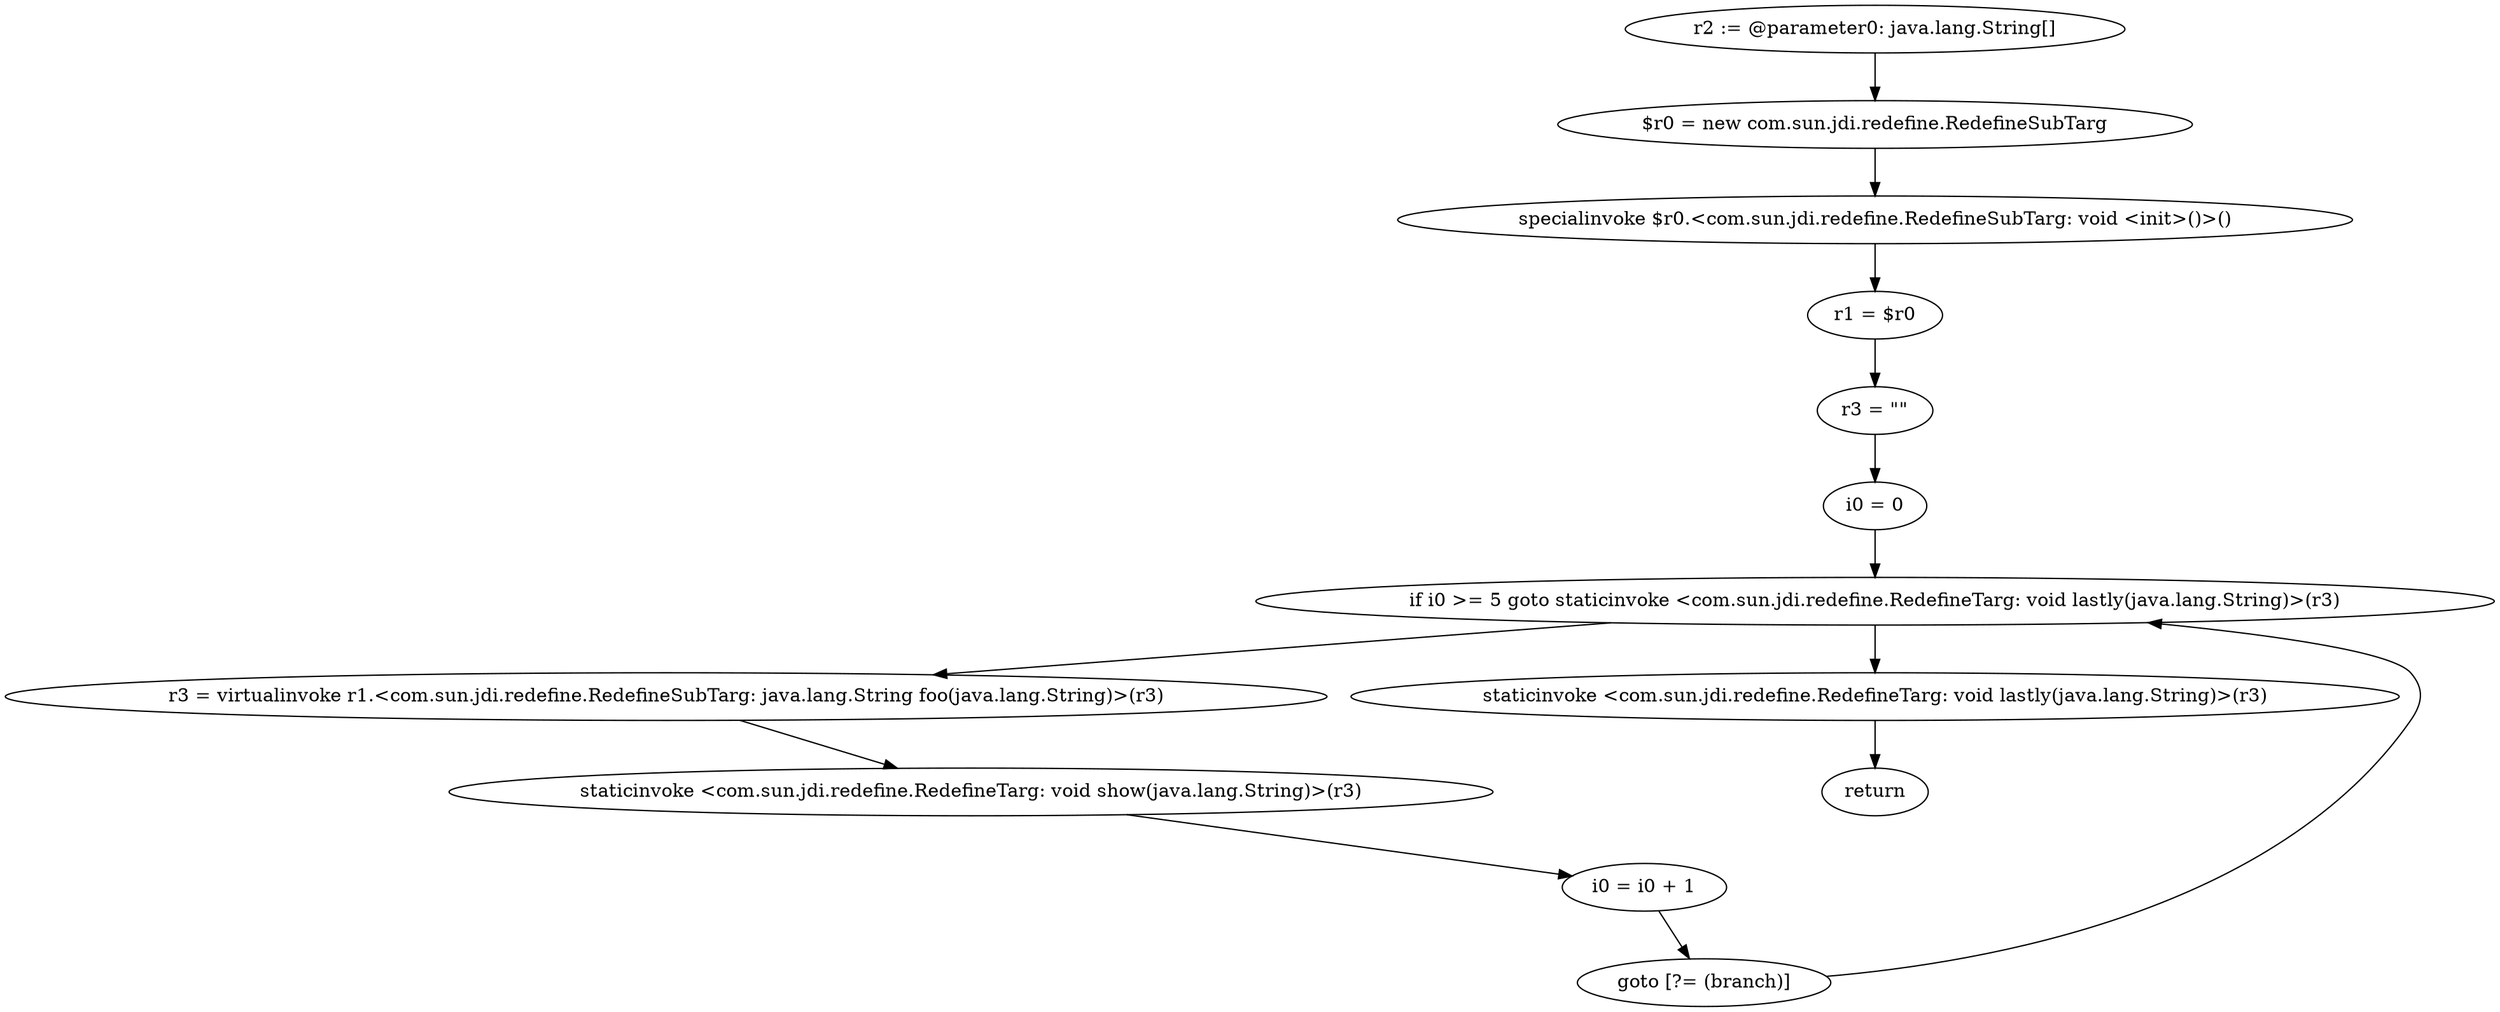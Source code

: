 digraph "unitGraph" {
    "r2 := @parameter0: java.lang.String[]"
    "$r0 = new com.sun.jdi.redefine.RedefineSubTarg"
    "specialinvoke $r0.<com.sun.jdi.redefine.RedefineSubTarg: void <init>()>()"
    "r1 = $r0"
    "r3 = \"\""
    "i0 = 0"
    "if i0 >= 5 goto staticinvoke <com.sun.jdi.redefine.RedefineTarg: void lastly(java.lang.String)>(r3)"
    "r3 = virtualinvoke r1.<com.sun.jdi.redefine.RedefineSubTarg: java.lang.String foo(java.lang.String)>(r3)"
    "staticinvoke <com.sun.jdi.redefine.RedefineTarg: void show(java.lang.String)>(r3)"
    "i0 = i0 + 1"
    "goto [?= (branch)]"
    "staticinvoke <com.sun.jdi.redefine.RedefineTarg: void lastly(java.lang.String)>(r3)"
    "return"
    "r2 := @parameter0: java.lang.String[]"->"$r0 = new com.sun.jdi.redefine.RedefineSubTarg";
    "$r0 = new com.sun.jdi.redefine.RedefineSubTarg"->"specialinvoke $r0.<com.sun.jdi.redefine.RedefineSubTarg: void <init>()>()";
    "specialinvoke $r0.<com.sun.jdi.redefine.RedefineSubTarg: void <init>()>()"->"r1 = $r0";
    "r1 = $r0"->"r3 = \"\"";
    "r3 = \"\""->"i0 = 0";
    "i0 = 0"->"if i0 >= 5 goto staticinvoke <com.sun.jdi.redefine.RedefineTarg: void lastly(java.lang.String)>(r3)";
    "if i0 >= 5 goto staticinvoke <com.sun.jdi.redefine.RedefineTarg: void lastly(java.lang.String)>(r3)"->"r3 = virtualinvoke r1.<com.sun.jdi.redefine.RedefineSubTarg: java.lang.String foo(java.lang.String)>(r3)";
    "if i0 >= 5 goto staticinvoke <com.sun.jdi.redefine.RedefineTarg: void lastly(java.lang.String)>(r3)"->"staticinvoke <com.sun.jdi.redefine.RedefineTarg: void lastly(java.lang.String)>(r3)";
    "r3 = virtualinvoke r1.<com.sun.jdi.redefine.RedefineSubTarg: java.lang.String foo(java.lang.String)>(r3)"->"staticinvoke <com.sun.jdi.redefine.RedefineTarg: void show(java.lang.String)>(r3)";
    "staticinvoke <com.sun.jdi.redefine.RedefineTarg: void show(java.lang.String)>(r3)"->"i0 = i0 + 1";
    "i0 = i0 + 1"->"goto [?= (branch)]";
    "goto [?= (branch)]"->"if i0 >= 5 goto staticinvoke <com.sun.jdi.redefine.RedefineTarg: void lastly(java.lang.String)>(r3)";
    "staticinvoke <com.sun.jdi.redefine.RedefineTarg: void lastly(java.lang.String)>(r3)"->"return";
}
